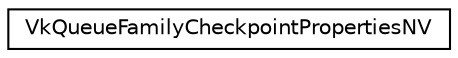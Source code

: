 digraph "Graphical Class Hierarchy"
{
 // LATEX_PDF_SIZE
  edge [fontname="Helvetica",fontsize="10",labelfontname="Helvetica",labelfontsize="10"];
  node [fontname="Helvetica",fontsize="10",shape=record];
  rankdir="LR";
  Node0 [label="VkQueueFamilyCheckpointPropertiesNV",height=0.2,width=0.4,color="black", fillcolor="white", style="filled",URL="$db/d82/structVkQueueFamilyCheckpointPropertiesNV.html",tooltip=" "];
}
